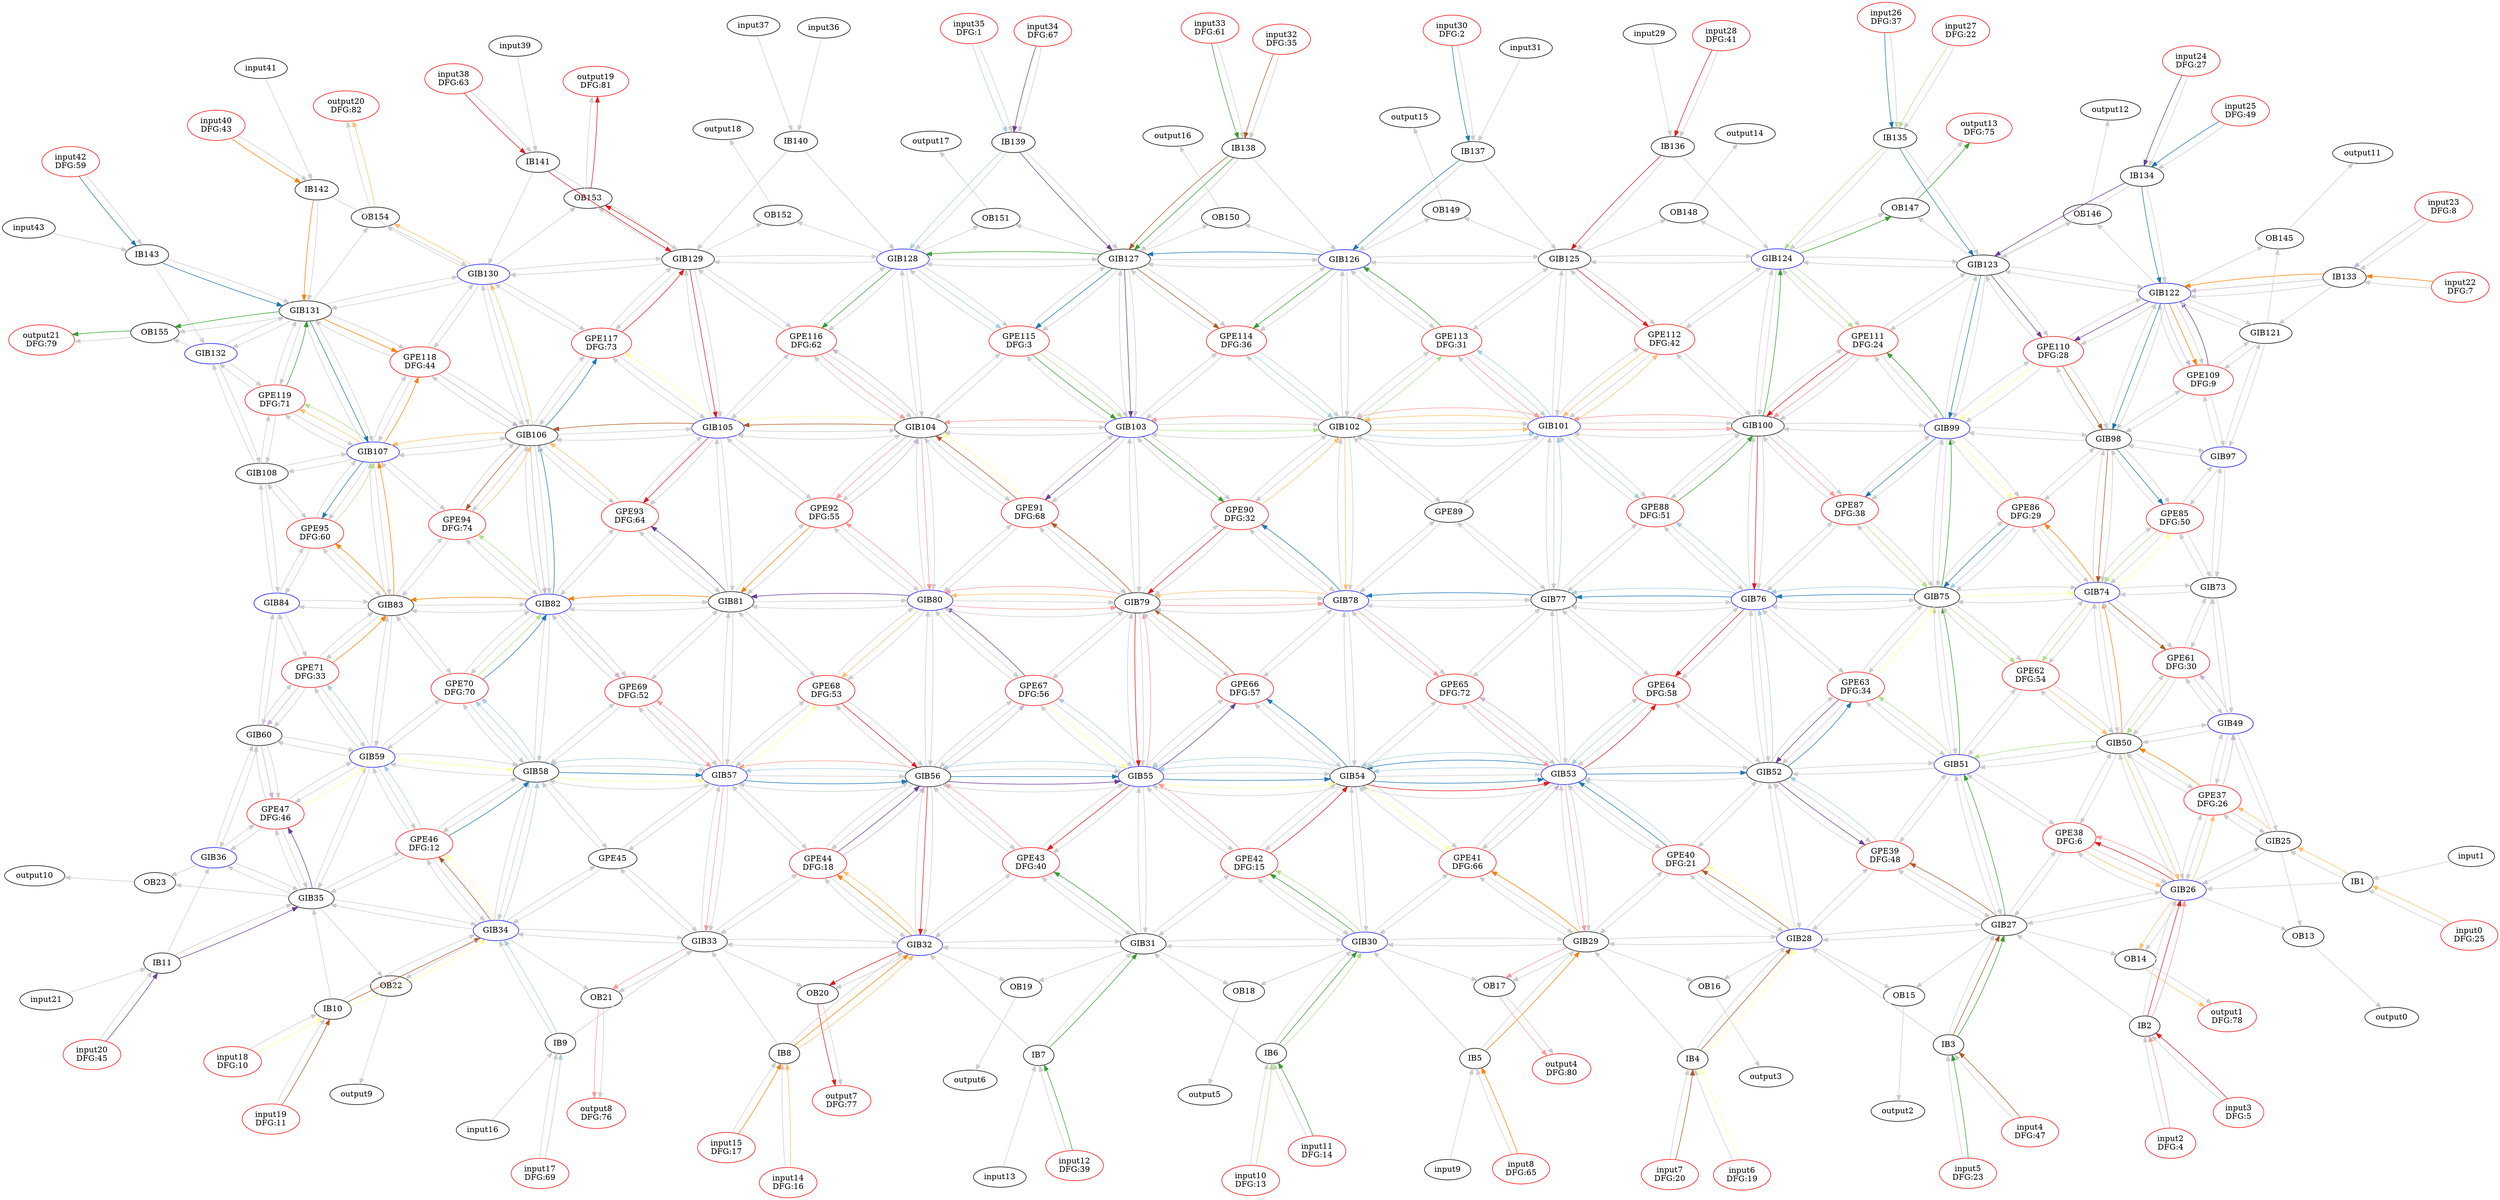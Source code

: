 Digraph G {
layout = sfdp;
overlap = scale;
input35[label = "input35\nDFG:1", color = red];
input30[label = "input30\nDFG:2", color = red];
input2[label = "input2\nDFG:4", color = red];
input3[label = "input3\nDFG:5", color = red];
input22[label = "input22\nDFG:7", color = red];
input23[label = "input23\nDFG:8", color = red];
input18[label = "input18\nDFG:10", color = red];
input19[label = "input19\nDFG:11", color = red];
input10[label = "input10\nDFG:13", color = red];
input11[label = "input11\nDFG:14", color = red];
input14[label = "input14\nDFG:16", color = red];
input15[label = "input15\nDFG:17", color = red];
input6[label = "input6\nDFG:19", color = red];
input7[label = "input7\nDFG:20", color = red];
input27[label = "input27\nDFG:22", color = red];
input5[label = "input5\nDFG:23", color = red];
input0[label = "input0\nDFG:25", color = red];
input24[label = "input24\nDFG:27", color = red];
input32[label = "input32\nDFG:35", color = red];
input26[label = "input26\nDFG:37", color = red];
input12[label = "input12\nDFG:39", color = red];
input28[label = "input28\nDFG:41", color = red];
input40[label = "input40\nDFG:43", color = red];
input20[label = "input20\nDFG:45", color = red];
input4[label = "input4\nDFG:47", color = red];
input25[label = "input25\nDFG:49", color = red];
input42[label = "input42\nDFG:59", color = red];
input33[label = "input33\nDFG:61", color = red];
input38[label = "input38\nDFG:63", color = red];
input8[label = "input8\nDFG:65", color = red];
input34[label = "input34\nDFG:67", color = red];
input17[label = "input17\nDFG:69", color = red];
input1;
input9;
input13;
input16;
input21;
input29;
input31;
input36;
input37;
input39;
input41;
input43;
output13[label = "output13\nDFG:75", color = red];
output8[label = "output8\nDFG:76", color = red];
output7[label = "output7\nDFG:77", color = red];
output1[label = "output1\nDFG:78", color = red];
output21[label = "output21\nDFG:79", color = red];
output4[label = "output4\nDFG:80", color = red];
output19[label = "output19\nDFG:81", color = red];
output20[label = "output20\nDFG:82", color = red];
output0;
OB13->output0[color = gray80];
OB14->output1[color = gray80];
output2;
OB15->output2[color = gray80];
output3;
OB16->output3[color = gray80];
OB17->output4[color = gray80];
output5;
OB18->output5[color = gray80];
output6;
OB19->output6[color = gray80];
OB20->output7[color = gray80];
OB21->output8[color = gray80];
output9;
OB22->output9[color = gray80];
output10;
OB23->output10[color = gray80];
output11;
OB145->output11[color = gray80];
output12;
OB146->output12[color = gray80];
OB147->output13[color = gray80];
output14;
OB148->output14[color = gray80];
output15;
OB149->output15[color = gray80];
output16;
OB150->output16[color = gray80];
output17;
OB151->output17[color = gray80];
output18;
OB152->output18[color = gray80];
OB153->output19[color = gray80];
OB154->output20[color = gray80];
OB155->output21[color = gray80];
IB1[label = "IB1", color = black];
input0->IB1[color = gray80];
input1->IB1[color = gray80];
IB2[label = "IB2", color = black];
input2->IB2[color = gray80];
input3->IB2[color = gray80];
IB3[label = "IB3", color = black];
input4->IB3[color = gray80];
input5->IB3[color = gray80];
IB4[label = "IB4", color = black];
input6->IB4[color = gray80];
input7->IB4[color = gray80];
IB5[label = "IB5", color = black];
input8->IB5[color = gray80];
input9->IB5[color = gray80];
IB6[label = "IB6", color = black];
input10->IB6[color = gray80];
input11->IB6[color = gray80];
IB7[label = "IB7", color = black];
input12->IB7[color = gray80];
input13->IB7[color = gray80];
IB8[label = "IB8", color = black];
input14->IB8[color = gray80];
input15->IB8[color = gray80];
IB9[label = "IB9", color = black];
input16->IB9[color = gray80];
input17->IB9[color = gray80];
IB10[label = "IB10", color = black];
input18->IB10[color = gray80];
input19->IB10[color = gray80];
IB11[label = "IB11", color = black];
input20->IB11[color = gray80];
input21->IB11[color = gray80];
OB13[label = "OB13", color = black];
GIB25->OB13[color = gray80];
GIB26->OB13[color = gray80];
OB14[label = "OB14", color = black];
GIB26->OB14[color = gray80];
GIB27->OB14[color = gray80];
OB15[label = "OB15", color = black];
GIB27->OB15[color = gray80];
GIB28->OB15[color = gray80];
OB16[label = "OB16", color = black];
GIB28->OB16[color = gray80];
GIB29->OB16[color = gray80];
OB17[label = "OB17", color = black];
GIB29->OB17[color = gray80];
GIB30->OB17[color = gray80];
OB18[label = "OB18", color = black];
GIB30->OB18[color = gray80];
GIB31->OB18[color = gray80];
OB19[label = "OB19", color = black];
GIB31->OB19[color = gray80];
GIB32->OB19[color = gray80];
OB20[label = "OB20", color = black];
GIB32->OB20[color = gray80];
GIB33->OB20[color = gray80];
OB21[label = "OB21", color = black];
GIB33->OB21[color = gray80];
GIB34->OB21[color = gray80];
OB22[label = "OB22", color = black];
GIB34->OB22[color = gray80];
GIB35->OB22[color = gray80];
OB23[label = "OB23", color = black];
GIB35->OB23[color = gray80];
GIB36->OB23[color = gray80];
GIB25[label = "GIB25", color = black];
IB1->GIB25[color = gray80];
GIB26->GIB25[color = gray80];
GPE37->GIB25[color = gray80];
GIB49->GIB25[color = gray80];
GIB26[label = "GIB26", color = blue];
IB1->GIB26[color = gray80];
IB2->GIB26[color = gray80];
GIB25->GIB26[color = gray80];
GIB27->GIB26[color = gray80];
GPE37->GIB26[color = gray80];
GPE38->GIB26[color = gray80];
GIB50->GIB26[color = gray80];
GIB27[label = "GIB27", color = black];
IB2->GIB27[color = gray80];
IB3->GIB27[color = gray80];
GIB26->GIB27[color = gray80];
GIB28->GIB27[color = gray80];
GPE38->GIB27[color = gray80];
GPE39->GIB27[color = gray80];
GIB51->GIB27[color = gray80];
GIB28[label = "GIB28", color = blue];
IB3->GIB28[color = gray80];
IB4->GIB28[color = gray80];
GIB27->GIB28[color = gray80];
GIB29->GIB28[color = gray80];
GPE39->GIB28[color = gray80];
GPE40->GIB28[color = gray80];
GIB52->GIB28[color = gray80];
GIB29[label = "GIB29", color = black];
IB4->GIB29[color = gray80];
IB5->GIB29[color = gray80];
GIB28->GIB29[color = gray80];
GIB30->GIB29[color = gray80];
GPE40->GIB29[color = gray80];
GPE41->GIB29[color = gray80];
GIB53->GIB29[color = gray80];
GIB30[label = "GIB30", color = blue];
IB5->GIB30[color = gray80];
IB6->GIB30[color = gray80];
GIB29->GIB30[color = gray80];
GIB31->GIB30[color = gray80];
GPE41->GIB30[color = gray80];
GPE42->GIB30[color = gray80];
GIB54->GIB30[color = gray80];
GIB31[label = "GIB31", color = black];
IB6->GIB31[color = gray80];
IB7->GIB31[color = gray80];
GIB30->GIB31[color = gray80];
GIB32->GIB31[color = gray80];
GPE42->GIB31[color = gray80];
GPE43->GIB31[color = gray80];
GIB55->GIB31[color = gray80];
GIB32[label = "GIB32", color = blue];
IB7->GIB32[color = gray80];
IB8->GIB32[color = gray80];
GIB31->GIB32[color = gray80];
GIB33->GIB32[color = gray80];
GPE43->GIB32[color = gray80];
GPE44->GIB32[color = gray80];
GIB56->GIB32[color = gray80];
GIB33[label = "GIB33", color = black];
IB8->GIB33[color = gray80];
IB9->GIB33[color = gray80];
GIB32->GIB33[color = gray80];
GIB34->GIB33[color = gray80];
GPE44->GIB33[color = gray80];
GPE45->GIB33[color = gray80];
GIB57->GIB33[color = gray80];
GIB34[label = "GIB34", color = blue];
IB9->GIB34[color = gray80];
IB10->GIB34[color = gray80];
GIB33->GIB34[color = gray80];
GIB35->GIB34[color = gray80];
GPE45->GIB34[color = gray80];
GPE46->GIB34[color = gray80];
GIB58->GIB34[color = gray80];
GIB35[label = "GIB35", color = black];
IB10->GIB35[color = gray80];
IB11->GIB35[color = gray80];
GIB34->GIB35[color = gray80];
GIB36->GIB35[color = gray80];
GPE46->GIB35[color = gray80];
GPE47->GIB35[color = gray80];
GIB59->GIB35[color = gray80];
GIB36[label = "GIB36", color = blue];
IB11->GIB36[color = gray80];
GIB35->GIB36[color = gray80];
GPE47->GIB36[color = gray80];
GIB60->GIB36[color = gray80];
GPE37[label = "GPE37\nDFG:26", color = red];
GIB25->GPE37[color = gray80];
GIB26->GPE37[color = gray80];
GIB49->GPE37[color = gray80];
GIB50->GPE37[color = gray80];
GPE38[label = "GPE38\nDFG:6", color = red];
GIB26->GPE38[color = gray80];
GIB27->GPE38[color = gray80];
GIB50->GPE38[color = gray80];
GIB51->GPE38[color = gray80];
GPE39[label = "GPE39\nDFG:48", color = red];
GIB27->GPE39[color = gray80];
GIB28->GPE39[color = gray80];
GIB51->GPE39[color = gray80];
GIB52->GPE39[color = gray80];
GPE40[label = "GPE40\nDFG:21", color = red];
GIB28->GPE40[color = gray80];
GIB29->GPE40[color = gray80];
GIB52->GPE40[color = gray80];
GIB53->GPE40[color = gray80];
GPE41[label = "GPE41\nDFG:66", color = red];
GIB29->GPE41[color = gray80];
GIB30->GPE41[color = gray80];
GIB53->GPE41[color = gray80];
GIB54->GPE41[color = gray80];
GPE42[label = "GPE42\nDFG:15", color = red];
GIB30->GPE42[color = gray80];
GIB31->GPE42[color = gray80];
GIB54->GPE42[color = gray80];
GIB55->GPE42[color = gray80];
GPE43[label = "GPE43\nDFG:40", color = red];
GIB31->GPE43[color = gray80];
GIB32->GPE43[color = gray80];
GIB55->GPE43[color = gray80];
GIB56->GPE43[color = gray80];
GPE44[label = "GPE44\nDFG:18", color = red];
GIB32->GPE44[color = gray80];
GIB33->GPE44[color = gray80];
GIB56->GPE44[color = gray80];
GIB57->GPE44[color = gray80];
GPE45[label = "GPE45", color = black];
GIB33->GPE45[color = gray80];
GIB34->GPE45[color = gray80];
GIB57->GPE45[color = gray80];
GIB58->GPE45[color = gray80];
GPE46[label = "GPE46\nDFG:12", color = red];
GIB34->GPE46[color = gray80];
GIB35->GPE46[color = gray80];
GIB58->GPE46[color = gray80];
GIB59->GPE46[color = gray80];
GPE47[label = "GPE47\nDFG:46", color = red];
GIB35->GPE47[color = gray80];
GIB36->GPE47[color = gray80];
GIB59->GPE47[color = gray80];
GIB60->GPE47[color = gray80];
GIB49[label = "GIB49", color = blue];
GIB25->GIB49[color = gray80];
GPE37->GIB49[color = gray80];
GIB50->GIB49[color = gray80];
GPE61->GIB49[color = gray80];
GIB73->GIB49[color = gray80];
GIB50[label = "GIB50", color = black];
GIB26->GIB50[color = gray80];
GPE37->GIB50[color = gray80];
GPE38->GIB50[color = gray80];
GIB49->GIB50[color = gray80];
GIB51->GIB50[color = gray80];
GPE61->GIB50[color = gray80];
GPE62->GIB50[color = gray80];
GIB74->GIB50[color = gray80];
GIB51[label = "GIB51", color = blue];
GIB27->GIB51[color = gray80];
GPE38->GIB51[color = gray80];
GPE39->GIB51[color = gray80];
GIB50->GIB51[color = gray80];
GIB52->GIB51[color = gray80];
GPE62->GIB51[color = gray80];
GPE63->GIB51[color = gray80];
GIB75->GIB51[color = gray80];
GIB52[label = "GIB52", color = black];
GIB28->GIB52[color = gray80];
GPE39->GIB52[color = gray80];
GPE40->GIB52[color = gray80];
GIB51->GIB52[color = gray80];
GIB53->GIB52[color = gray80];
GPE63->GIB52[color = gray80];
GPE64->GIB52[color = gray80];
GIB76->GIB52[color = gray80];
GIB53[label = "GIB53", color = blue];
GIB29->GIB53[color = gray80];
GPE40->GIB53[color = gray80];
GPE41->GIB53[color = gray80];
GIB52->GIB53[color = gray80];
GIB54->GIB53[color = gray80];
GPE64->GIB53[color = gray80];
GPE65->GIB53[color = gray80];
GIB77->GIB53[color = gray80];
GIB54[label = "GIB54", color = black];
GIB30->GIB54[color = gray80];
GPE41->GIB54[color = gray80];
GPE42->GIB54[color = gray80];
GIB53->GIB54[color = gray80];
GIB55->GIB54[color = gray80];
GPE65->GIB54[color = gray80];
GPE66->GIB54[color = gray80];
GIB78->GIB54[color = gray80];
GIB55[label = "GIB55", color = blue];
GIB31->GIB55[color = gray80];
GPE42->GIB55[color = gray80];
GPE43->GIB55[color = gray80];
GIB54->GIB55[color = gray80];
GIB56->GIB55[color = gray80];
GPE66->GIB55[color = gray80];
GPE67->GIB55[color = gray80];
GIB79->GIB55[color = gray80];
GIB56[label = "GIB56", color = black];
GIB32->GIB56[color = gray80];
GPE43->GIB56[color = gray80];
GPE44->GIB56[color = gray80];
GIB55->GIB56[color = gray80];
GIB57->GIB56[color = gray80];
GPE67->GIB56[color = gray80];
GPE68->GIB56[color = gray80];
GIB80->GIB56[color = gray80];
GIB57[label = "GIB57", color = blue];
GIB33->GIB57[color = gray80];
GPE44->GIB57[color = gray80];
GPE45->GIB57[color = gray80];
GIB56->GIB57[color = gray80];
GIB58->GIB57[color = gray80];
GPE68->GIB57[color = gray80];
GPE69->GIB57[color = gray80];
GIB81->GIB57[color = gray80];
GIB58[label = "GIB58", color = black];
GIB34->GIB58[color = gray80];
GPE45->GIB58[color = gray80];
GPE46->GIB58[color = gray80];
GIB57->GIB58[color = gray80];
GIB59->GIB58[color = gray80];
GPE69->GIB58[color = gray80];
GPE70->GIB58[color = gray80];
GIB82->GIB58[color = gray80];
GIB59[label = "GIB59", color = blue];
GIB35->GIB59[color = gray80];
GPE46->GIB59[color = gray80];
GPE47->GIB59[color = gray80];
GIB58->GIB59[color = gray80];
GIB60->GIB59[color = gray80];
GPE70->GIB59[color = gray80];
GPE71->GIB59[color = gray80];
GIB83->GIB59[color = gray80];
GIB60[label = "GIB60", color = black];
GIB36->GIB60[color = gray80];
GPE47->GIB60[color = gray80];
GIB59->GIB60[color = gray80];
GPE71->GIB60[color = gray80];
GIB84->GIB60[color = gray80];
GPE61[label = "GPE61\nDFG:30", color = red];
GIB49->GPE61[color = gray80];
GIB50->GPE61[color = gray80];
GIB73->GPE61[color = gray80];
GIB74->GPE61[color = gray80];
GPE62[label = "GPE62\nDFG:54", color = red];
GIB50->GPE62[color = gray80];
GIB51->GPE62[color = gray80];
GIB74->GPE62[color = gray80];
GIB75->GPE62[color = gray80];
GPE63[label = "GPE63\nDFG:34", color = red];
GIB51->GPE63[color = gray80];
GIB52->GPE63[color = gray80];
GIB75->GPE63[color = gray80];
GIB76->GPE63[color = gray80];
GPE64[label = "GPE64\nDFG:58", color = red];
GIB52->GPE64[color = gray80];
GIB53->GPE64[color = gray80];
GIB76->GPE64[color = gray80];
GIB77->GPE64[color = gray80];
GPE65[label = "GPE65\nDFG:72", color = red];
GIB53->GPE65[color = gray80];
GIB54->GPE65[color = gray80];
GIB77->GPE65[color = gray80];
GIB78->GPE65[color = gray80];
GPE66[label = "GPE66\nDFG:57", color = red];
GIB54->GPE66[color = gray80];
GIB55->GPE66[color = gray80];
GIB78->GPE66[color = gray80];
GIB79->GPE66[color = gray80];
GPE67[label = "GPE67\nDFG:56", color = red];
GIB55->GPE67[color = gray80];
GIB56->GPE67[color = gray80];
GIB79->GPE67[color = gray80];
GIB80->GPE67[color = gray80];
GPE68[label = "GPE68\nDFG:53", color = red];
GIB56->GPE68[color = gray80];
GIB57->GPE68[color = gray80];
GIB80->GPE68[color = gray80];
GIB81->GPE68[color = gray80];
GPE69[label = "GPE69\nDFG:52", color = red];
GIB57->GPE69[color = gray80];
GIB58->GPE69[color = gray80];
GIB81->GPE69[color = gray80];
GIB82->GPE69[color = gray80];
GPE70[label = "GPE70\nDFG:70", color = red];
GIB58->GPE70[color = gray80];
GIB59->GPE70[color = gray80];
GIB82->GPE70[color = gray80];
GIB83->GPE70[color = gray80];
GPE71[label = "GPE71\nDFG:33", color = red];
GIB59->GPE71[color = gray80];
GIB60->GPE71[color = gray80];
GIB83->GPE71[color = gray80];
GIB84->GPE71[color = gray80];
GIB73[label = "GIB73", color = black];
GIB49->GIB73[color = gray80];
GPE61->GIB73[color = gray80];
GIB74->GIB73[color = gray80];
GPE85->GIB73[color = gray80];
GIB97->GIB73[color = gray80];
GIB74[label = "GIB74", color = blue];
GIB50->GIB74[color = gray80];
GPE61->GIB74[color = gray80];
GPE62->GIB74[color = gray80];
GIB73->GIB74[color = gray80];
GIB75->GIB74[color = gray80];
GPE85->GIB74[color = gray80];
GPE86->GIB74[color = gray80];
GIB98->GIB74[color = gray80];
GIB75[label = "GIB75", color = black];
GIB51->GIB75[color = gray80];
GPE62->GIB75[color = gray80];
GPE63->GIB75[color = gray80];
GIB74->GIB75[color = gray80];
GIB76->GIB75[color = gray80];
GPE86->GIB75[color = gray80];
GPE87->GIB75[color = gray80];
GIB99->GIB75[color = gray80];
GIB76[label = "GIB76", color = blue];
GIB52->GIB76[color = gray80];
GPE63->GIB76[color = gray80];
GPE64->GIB76[color = gray80];
GIB75->GIB76[color = gray80];
GIB77->GIB76[color = gray80];
GPE87->GIB76[color = gray80];
GPE88->GIB76[color = gray80];
GIB100->GIB76[color = gray80];
GIB77[label = "GIB77", color = black];
GIB53->GIB77[color = gray80];
GPE64->GIB77[color = gray80];
GPE65->GIB77[color = gray80];
GIB76->GIB77[color = gray80];
GIB78->GIB77[color = gray80];
GPE88->GIB77[color = gray80];
GPE89->GIB77[color = gray80];
GIB101->GIB77[color = gray80];
GIB78[label = "GIB78", color = blue];
GIB54->GIB78[color = gray80];
GPE65->GIB78[color = gray80];
GPE66->GIB78[color = gray80];
GIB77->GIB78[color = gray80];
GIB79->GIB78[color = gray80];
GPE89->GIB78[color = gray80];
GPE90->GIB78[color = gray80];
GIB102->GIB78[color = gray80];
GIB79[label = "GIB79", color = black];
GIB55->GIB79[color = gray80];
GPE66->GIB79[color = gray80];
GPE67->GIB79[color = gray80];
GIB78->GIB79[color = gray80];
GIB80->GIB79[color = gray80];
GPE90->GIB79[color = gray80];
GPE91->GIB79[color = gray80];
GIB103->GIB79[color = gray80];
GIB80[label = "GIB80", color = blue];
GIB56->GIB80[color = gray80];
GPE67->GIB80[color = gray80];
GPE68->GIB80[color = gray80];
GIB79->GIB80[color = gray80];
GIB81->GIB80[color = gray80];
GPE91->GIB80[color = gray80];
GPE92->GIB80[color = gray80];
GIB104->GIB80[color = gray80];
GIB81[label = "GIB81", color = black];
GIB57->GIB81[color = gray80];
GPE68->GIB81[color = gray80];
GPE69->GIB81[color = gray80];
GIB80->GIB81[color = gray80];
GIB82->GIB81[color = gray80];
GPE92->GIB81[color = gray80];
GPE93->GIB81[color = gray80];
GIB105->GIB81[color = gray80];
GIB82[label = "GIB82", color = blue];
GIB58->GIB82[color = gray80];
GPE69->GIB82[color = gray80];
GPE70->GIB82[color = gray80];
GIB81->GIB82[color = gray80];
GIB83->GIB82[color = gray80];
GPE93->GIB82[color = gray80];
GPE94->GIB82[color = gray80];
GIB106->GIB82[color = gray80];
GIB83[label = "GIB83", color = black];
GIB59->GIB83[color = gray80];
GPE70->GIB83[color = gray80];
GPE71->GIB83[color = gray80];
GIB82->GIB83[color = gray80];
GIB84->GIB83[color = gray80];
GPE94->GIB83[color = gray80];
GPE95->GIB83[color = gray80];
GIB107->GIB83[color = gray80];
GIB84[label = "GIB84", color = blue];
GIB60->GIB84[color = gray80];
GPE71->GIB84[color = gray80];
GIB83->GIB84[color = gray80];
GPE95->GIB84[color = gray80];
GIB108->GIB84[color = gray80];
GPE85[label = "GPE85\nDFG:50", color = red];
GIB73->GPE85[color = gray80];
GIB74->GPE85[color = gray80];
GIB97->GPE85[color = gray80];
GIB98->GPE85[color = gray80];
GPE86[label = "GPE86\nDFG:29", color = red];
GIB74->GPE86[color = gray80];
GIB75->GPE86[color = gray80];
GIB98->GPE86[color = gray80];
GIB99->GPE86[color = gray80];
GPE87[label = "GPE87\nDFG:38", color = red];
GIB75->GPE87[color = gray80];
GIB76->GPE87[color = gray80];
GIB99->GPE87[color = gray80];
GIB100->GPE87[color = gray80];
GPE88[label = "GPE88\nDFG:51", color = red];
GIB76->GPE88[color = gray80];
GIB77->GPE88[color = gray80];
GIB100->GPE88[color = gray80];
GIB101->GPE88[color = gray80];
GPE89[label = "GPE89", color = black];
GIB77->GPE89[color = gray80];
GIB78->GPE89[color = gray80];
GIB101->GPE89[color = gray80];
GIB102->GPE89[color = gray80];
GPE90[label = "GPE90\nDFG:32", color = red];
GIB78->GPE90[color = gray80];
GIB79->GPE90[color = gray80];
GIB102->GPE90[color = gray80];
GIB103->GPE90[color = gray80];
GPE91[label = "GPE91\nDFG:68", color = red];
GIB79->GPE91[color = gray80];
GIB80->GPE91[color = gray80];
GIB103->GPE91[color = gray80];
GIB104->GPE91[color = gray80];
GPE92[label = "GPE92\nDFG:55", color = red];
GIB80->GPE92[color = gray80];
GIB81->GPE92[color = gray80];
GIB104->GPE92[color = gray80];
GIB105->GPE92[color = gray80];
GPE93[label = "GPE93\nDFG:64", color = red];
GIB81->GPE93[color = gray80];
GIB82->GPE93[color = gray80];
GIB105->GPE93[color = gray80];
GIB106->GPE93[color = gray80];
GPE94[label = "GPE94\nDFG:74", color = red];
GIB82->GPE94[color = gray80];
GIB83->GPE94[color = gray80];
GIB106->GPE94[color = gray80];
GIB107->GPE94[color = gray80];
GPE95[label = "GPE95\nDFG:60", color = red];
GIB83->GPE95[color = gray80];
GIB84->GPE95[color = gray80];
GIB107->GPE95[color = gray80];
GIB108->GPE95[color = gray80];
GIB97[label = "GIB97", color = blue];
GIB73->GIB97[color = gray80];
GPE85->GIB97[color = gray80];
GIB98->GIB97[color = gray80];
GPE109->GIB97[color = gray80];
GIB121->GIB97[color = gray80];
GIB98[label = "GIB98", color = black];
GIB74->GIB98[color = gray80];
GPE85->GIB98[color = gray80];
GPE86->GIB98[color = gray80];
GIB97->GIB98[color = gray80];
GIB99->GIB98[color = gray80];
GPE109->GIB98[color = gray80];
GPE110->GIB98[color = gray80];
GIB122->GIB98[color = gray80];
GIB99[label = "GIB99", color = blue];
GIB75->GIB99[color = gray80];
GPE86->GIB99[color = gray80];
GPE87->GIB99[color = gray80];
GIB98->GIB99[color = gray80];
GIB100->GIB99[color = gray80];
GPE110->GIB99[color = gray80];
GPE111->GIB99[color = gray80];
GIB123->GIB99[color = gray80];
GIB100[label = "GIB100", color = black];
GIB76->GIB100[color = gray80];
GPE87->GIB100[color = gray80];
GPE88->GIB100[color = gray80];
GIB99->GIB100[color = gray80];
GIB101->GIB100[color = gray80];
GPE111->GIB100[color = gray80];
GPE112->GIB100[color = gray80];
GIB124->GIB100[color = gray80];
GIB101[label = "GIB101", color = blue];
GIB77->GIB101[color = gray80];
GPE88->GIB101[color = gray80];
GPE89->GIB101[color = gray80];
GIB100->GIB101[color = gray80];
GIB102->GIB101[color = gray80];
GPE112->GIB101[color = gray80];
GPE113->GIB101[color = gray80];
GIB125->GIB101[color = gray80];
GIB102[label = "GIB102", color = black];
GIB78->GIB102[color = gray80];
GPE89->GIB102[color = gray80];
GPE90->GIB102[color = gray80];
GIB101->GIB102[color = gray80];
GIB103->GIB102[color = gray80];
GPE113->GIB102[color = gray80];
GPE114->GIB102[color = gray80];
GIB126->GIB102[color = gray80];
GIB103[label = "GIB103", color = blue];
GIB79->GIB103[color = gray80];
GPE90->GIB103[color = gray80];
GPE91->GIB103[color = gray80];
GIB102->GIB103[color = gray80];
GIB104->GIB103[color = gray80];
GPE114->GIB103[color = gray80];
GPE115->GIB103[color = gray80];
GIB127->GIB103[color = gray80];
GIB104[label = "GIB104", color = black];
GIB80->GIB104[color = gray80];
GPE91->GIB104[color = gray80];
GPE92->GIB104[color = gray80];
GIB103->GIB104[color = gray80];
GIB105->GIB104[color = gray80];
GPE115->GIB104[color = gray80];
GPE116->GIB104[color = gray80];
GIB128->GIB104[color = gray80];
GIB105[label = "GIB105", color = blue];
GIB81->GIB105[color = gray80];
GPE92->GIB105[color = gray80];
GPE93->GIB105[color = gray80];
GIB104->GIB105[color = gray80];
GIB106->GIB105[color = gray80];
GPE116->GIB105[color = gray80];
GPE117->GIB105[color = gray80];
GIB129->GIB105[color = gray80];
GIB106[label = "GIB106", color = black];
GIB82->GIB106[color = gray80];
GPE93->GIB106[color = gray80];
GPE94->GIB106[color = gray80];
GIB105->GIB106[color = gray80];
GIB107->GIB106[color = gray80];
GPE117->GIB106[color = gray80];
GPE118->GIB106[color = gray80];
GIB130->GIB106[color = gray80];
GIB107[label = "GIB107", color = blue];
GIB83->GIB107[color = gray80];
GPE94->GIB107[color = gray80];
GPE95->GIB107[color = gray80];
GIB106->GIB107[color = gray80];
GIB108->GIB107[color = gray80];
GPE118->GIB107[color = gray80];
GPE119->GIB107[color = gray80];
GIB131->GIB107[color = gray80];
GIB108[label = "GIB108", color = black];
GIB84->GIB108[color = gray80];
GPE95->GIB108[color = gray80];
GIB107->GIB108[color = gray80];
GPE119->GIB108[color = gray80];
GIB132->GIB108[color = gray80];
GPE109[label = "GPE109\nDFG:9", color = red];
GIB97->GPE109[color = gray80];
GIB98->GPE109[color = gray80];
GIB121->GPE109[color = gray80];
GIB122->GPE109[color = gray80];
GPE110[label = "GPE110\nDFG:28", color = red];
GIB98->GPE110[color = gray80];
GIB99->GPE110[color = gray80];
GIB122->GPE110[color = gray80];
GIB123->GPE110[color = gray80];
GPE111[label = "GPE111\nDFG:24", color = red];
GIB99->GPE111[color = gray80];
GIB100->GPE111[color = gray80];
GIB123->GPE111[color = gray80];
GIB124->GPE111[color = gray80];
GPE112[label = "GPE112\nDFG:42", color = red];
GIB100->GPE112[color = gray80];
GIB101->GPE112[color = gray80];
GIB124->GPE112[color = gray80];
GIB125->GPE112[color = gray80];
GPE113[label = "GPE113\nDFG:31", color = red];
GIB101->GPE113[color = gray80];
GIB102->GPE113[color = gray80];
GIB125->GPE113[color = gray80];
GIB126->GPE113[color = gray80];
GPE114[label = "GPE114\nDFG:36", color = red];
GIB102->GPE114[color = gray80];
GIB103->GPE114[color = gray80];
GIB126->GPE114[color = gray80];
GIB127->GPE114[color = gray80];
GPE115[label = "GPE115\nDFG:3", color = red];
GIB103->GPE115[color = gray80];
GIB104->GPE115[color = gray80];
GIB127->GPE115[color = gray80];
GIB128->GPE115[color = gray80];
GPE116[label = "GPE116\nDFG:62", color = red];
GIB104->GPE116[color = gray80];
GIB105->GPE116[color = gray80];
GIB128->GPE116[color = gray80];
GIB129->GPE116[color = gray80];
GPE117[label = "GPE117\nDFG:73", color = red];
GIB105->GPE117[color = gray80];
GIB106->GPE117[color = gray80];
GIB129->GPE117[color = gray80];
GIB130->GPE117[color = gray80];
GPE118[label = "GPE118\nDFG:44", color = red];
GIB106->GPE118[color = gray80];
GIB107->GPE118[color = gray80];
GIB130->GPE118[color = gray80];
GIB131->GPE118[color = gray80];
GPE119[label = "GPE119\nDFG:71", color = red];
GIB107->GPE119[color = gray80];
GIB108->GPE119[color = gray80];
GIB131->GPE119[color = gray80];
GIB132->GPE119[color = gray80];
GIB121[label = "GIB121", color = black];
GIB97->GIB121[color = gray80];
GPE109->GIB121[color = gray80];
GIB122->GIB121[color = gray80];
IB133->GIB121[color = gray80];
GIB122[label = "GIB122", color = blue];
GIB98->GIB122[color = gray80];
GPE109->GIB122[color = gray80];
GPE110->GIB122[color = gray80];
GIB121->GIB122[color = gray80];
GIB123->GIB122[color = gray80];
IB133->GIB122[color = gray80];
IB134->GIB122[color = gray80];
GIB123[label = "GIB123", color = black];
GIB99->GIB123[color = gray80];
GPE110->GIB123[color = gray80];
GPE111->GIB123[color = gray80];
GIB122->GIB123[color = gray80];
GIB124->GIB123[color = gray80];
IB134->GIB123[color = gray80];
IB135->GIB123[color = gray80];
GIB124[label = "GIB124", color = blue];
GIB100->GIB124[color = gray80];
GPE111->GIB124[color = gray80];
GPE112->GIB124[color = gray80];
GIB123->GIB124[color = gray80];
GIB125->GIB124[color = gray80];
IB135->GIB124[color = gray80];
IB136->GIB124[color = gray80];
GIB125[label = "GIB125", color = black];
GIB101->GIB125[color = gray80];
GPE112->GIB125[color = gray80];
GPE113->GIB125[color = gray80];
GIB124->GIB125[color = gray80];
GIB126->GIB125[color = gray80];
IB136->GIB125[color = gray80];
IB137->GIB125[color = gray80];
GIB126[label = "GIB126", color = blue];
GIB102->GIB126[color = gray80];
GPE113->GIB126[color = gray80];
GPE114->GIB126[color = gray80];
GIB125->GIB126[color = gray80];
GIB127->GIB126[color = gray80];
IB137->GIB126[color = gray80];
IB138->GIB126[color = gray80];
GIB127[label = "GIB127", color = black];
GIB103->GIB127[color = gray80];
GPE114->GIB127[color = gray80];
GPE115->GIB127[color = gray80];
GIB126->GIB127[color = gray80];
GIB128->GIB127[color = gray80];
IB138->GIB127[color = gray80];
IB139->GIB127[color = gray80];
GIB128[label = "GIB128", color = blue];
GIB104->GIB128[color = gray80];
GPE115->GIB128[color = gray80];
GPE116->GIB128[color = gray80];
GIB127->GIB128[color = gray80];
GIB129->GIB128[color = gray80];
IB139->GIB128[color = gray80];
IB140->GIB128[color = gray80];
GIB129[label = "GIB129", color = black];
GIB105->GIB129[color = gray80];
GPE116->GIB129[color = gray80];
GPE117->GIB129[color = gray80];
GIB128->GIB129[color = gray80];
GIB130->GIB129[color = gray80];
IB140->GIB129[color = gray80];
IB141->GIB129[color = gray80];
GIB130[label = "GIB130", color = blue];
GIB106->GIB130[color = gray80];
GPE117->GIB130[color = gray80];
GPE118->GIB130[color = gray80];
GIB129->GIB130[color = gray80];
GIB131->GIB130[color = gray80];
IB141->GIB130[color = gray80];
IB142->GIB130[color = gray80];
GIB131[label = "GIB131", color = black];
GIB107->GIB131[color = gray80];
GPE118->GIB131[color = gray80];
GPE119->GIB131[color = gray80];
GIB130->GIB131[color = gray80];
GIB132->GIB131[color = gray80];
IB142->GIB131[color = gray80];
IB143->GIB131[color = gray80];
GIB132[label = "GIB132", color = blue];
GIB108->GIB132[color = gray80];
GPE119->GIB132[color = gray80];
GIB131->GIB132[color = gray80];
IB143->GIB132[color = gray80];
IB133[label = "IB133", color = black];
input22->IB133[color = gray80];
input23->IB133[color = gray80];
IB134[label = "IB134", color = black];
input24->IB134[color = gray80];
input25->IB134[color = gray80];
IB135[label = "IB135", color = black];
input26->IB135[color = gray80];
input27->IB135[color = gray80];
IB136[label = "IB136", color = black];
input28->IB136[color = gray80];
input29->IB136[color = gray80];
IB137[label = "IB137", color = black];
input30->IB137[color = gray80];
input31->IB137[color = gray80];
IB138[label = "IB138", color = black];
input32->IB138[color = gray80];
input33->IB138[color = gray80];
IB139[label = "IB139", color = black];
input34->IB139[color = gray80];
input35->IB139[color = gray80];
IB140[label = "IB140", color = black];
input36->IB140[color = gray80];
input37->IB140[color = gray80];
IB141[label = "IB141", color = black];
input38->IB141[color = gray80];
input39->IB141[color = gray80];
IB142[label = "IB142", color = black];
input40->IB142[color = gray80];
input41->IB142[color = gray80];
IB143[label = "IB143", color = black];
input42->IB143[color = gray80];
input43->IB143[color = gray80];
OB145[label = "OB145", color = black];
GIB121->OB145[color = gray80];
GIB122->OB145[color = gray80];
OB146[label = "OB146", color = black];
GIB122->OB146[color = gray80];
GIB123->OB146[color = gray80];
OB147[label = "OB147", color = black];
GIB123->OB147[color = gray80];
GIB124->OB147[color = gray80];
OB148[label = "OB148", color = black];
GIB124->OB148[color = gray80];
GIB125->OB148[color = gray80];
OB149[label = "OB149", color = black];
GIB125->OB149[color = gray80];
GIB126->OB149[color = gray80];
OB150[label = "OB150", color = black];
GIB126->OB150[color = gray80];
GIB127->OB150[color = gray80];
OB151[label = "OB151", color = black];
GIB127->OB151[color = gray80];
GIB128->OB151[color = gray80];
OB152[label = "OB152", color = black];
GIB128->OB152[color = gray80];
GIB129->OB152[color = gray80];
OB153[label = "OB153", color = black];
GIB129->OB153[color = gray80];
GIB130->OB153[color = gray80];
OB154[label = "OB154", color = black];
GIB130->OB154[color = gray80];
GIB131->OB154[color = gray80];
OB155[label = "OB155", color = black];
GIB131->OB155[color = gray80];
GIB132->OB155[color = gray80];
edge [colorscheme=paired12];
input35->IB139->GIB128->GPE115[weight = 4, color = 1];
input30->IB137->GIB126->GIB127->GPE115[weight = 4, color = 2];
GPE115->GIB103->GIB102->GPE113[weight = 4, color = 3];
GPE115->GIB103->GPE90[weight = 4, color = 4];
input2->IB2->GIB26->GPE38[weight = 4, color = 5];
input3->IB2->GIB26->GPE38[weight = 4, color = 6];
GPE38->GIB26->GPE37[weight = 4, color = 7];
input22->IB133->GIB122->GPE109[weight = 4, color = 8];
input23->IB133->GIB122->GPE109[weight = 4, color = 9];
GPE109->GIB122->GPE110[weight = 4, color = 10];
input18->IB10->GIB34->GPE46[weight = 4, color = 11];
input19->IB10->GIB34->GPE46[weight = 4, color = 12];
GPE46->GIB59->GPE71[weight = 4, color = 1];
GPE46->GIB58->GIB57->GIB56->GIB55->GIB54->GIB53->GIB52->GPE63[weight = 4, color = 2];
input10->IB6->GIB30->GPE42[weight = 4, color = 3];
input11->IB6->GIB30->GPE42[weight = 4, color = 4];
GPE42->GIB55->GIB79->GIB80->GPE92[weight = 4, color = 5];
GPE42->GIB54->GIB53->GPE64[weight = 4, color = 6];
input14->IB8->GIB32->GPE44[weight = 4, color = 7];
input15->IB8->GIB32->GPE44[weight = 4, color = 8];
GPE44->GIB56->GPE67[weight = 4, color = 9];
GPE44->GIB56->GIB55->GPE66[weight = 4, color = 10];
input6->IB4->GIB28->GPE40[weight = 4, color = 11];
input7->IB4->GIB28->GPE40[weight = 4, color = 12];
GPE40->GIB53->GIB54->GIB55->GPE67[weight = 4, color = 1];
GPE40->GIB53->GIB54->GPE66[weight = 4, color = 2];
input27->IB135->GIB124->GPE111[weight = 4, color = 3];
input5->IB3->GIB27->GIB51->GIB75->GIB99->GPE111[weight = 4, color = 4];
GPE111->GIB100->GIB101->GIB102->GIB103->GIB104->GPE92[weight = 4, color = 5];
GPE111->GIB100->GIB76->GPE64[weight = 4, color = 6];
input0->IB1->GIB25->GPE37[weight = 4, color = 7];
GPE37->GIB50->GIB74->GPE86[weight = 4, color = 8];
GPE37->GIB49->GPE61[weight = 4, color = 9];
input24->IB134->GIB123->GPE110[weight = 4, color = 10];
GPE110->GIB99->GPE86[weight = 4, color = 11];
GPE110->GIB98->GIB74->GPE61[weight = 4, color = 12];
GPE86->GIB75->GIB76->GIB77->GIB101->GPE113[weight = 4, color = 1];
GPE86->GIB75->GIB76->GIB77->GIB78->GPE90[weight = 4, color = 2];
GPE61->GIB50->GIB51->GPE63[weight = 4, color = 3];
GPE113->GIB126->GPE114[weight = 4, color = 4];
GPE113->GIB101->GIB100->GPE87[weight = 4, color = 5];
GPE90->GIB79->GIB55->GPE43[weight = 4, color = 6];
GPE90->GIB102->GIB101->GPE112[weight = 4, color = 7];
GPE71->GIB83->GIB107->GPE118[weight = 4, color = 8];
GPE71->GIB60->GPE47[weight = 4, color = 9];
GPE63->GIB52->GPE39[weight = 4, color = 10];
GPE63->GIB75->GIB74->GPE85[weight = 4, color = 11];
input32->IB138->GIB127->GPE114[weight = 4, color = 12];
GPE114->GIB102->GIB101->GPE88[weight = 4, color = 1];
input26->IB135->GIB123->GIB99->GPE87[weight = 4, color = 2];
GPE87->GIB75->GPE62[weight = 4, color = 3];
input12->IB7->GIB31->GPE43[weight = 4, color = 4];
GPE43->GIB56->GIB57->GPE69[weight = 4, color = 5];
input28->IB136->GIB125->GPE112[weight = 4, color = 6];
GPE112->GIB101->GIB102->GIB78->GIB79->GIB80->GPE68[weight = 4, color = 7];
input40->IB142->GIB131->GPE118[weight = 4, color = 8];
GPE118->GIB106->GIB82->GPE69[weight = 4, color = 9];
input20->IB11->GIB35->GPE47[weight = 4, color = 10];
GPE47->GIB59->GIB58->GIB57->GPE68[weight = 4, color = 11];
input4->IB3->GIB27->GPE39[weight = 4, color = 12];
GPE39->GIB52->GIB76->GPE88[weight = 4, color = 1];
input25->IB134->GIB122->GIB98->GPE85[weight = 4, color = 2];
GPE85->GIB74->GPE62[weight = 4, color = 3];
GPE88->GIB100->GIB124->OB147->output13[weight = 4, color = 4];
GPE69->GIB57->GIB33->OB21->output8[weight = 4, color = 5];
GPE68->GIB56->GIB32->OB20->output7[weight = 4, color = 6];
GPE62->GIB50->GIB26->OB14->output1[weight = 4, color = 7];
GPE92->GIB81->GIB82->GIB83->GPE95[weight = 4, color = 8];
GPE92->GIB104->GPE116[weight = 4, color = 9];
GPE67->GIB80->GIB81->GPE93[weight = 4, color = 10];
GPE67->GIB55->GIB54->GPE41[weight = 4, color = 11];
GPE66->GIB79->GPE91[weight = 4, color = 12];
GPE64->GIB53->GIB54->GIB55->GIB56->GIB57->GIB58->GPE70[weight = 4, color = 1];
input42->IB143->GIB131->GIB107->GPE95[weight = 4, color = 2];
GPE95->GIB107->GPE119[weight = 4, color = 3];
input33->IB138->GIB127->GIB128->GPE116[weight = 4, color = 4];
GPE116->GIB104->GIB80->GIB79->GIB78->GPE65[weight = 4, color = 5];
input38->IB141->GIB129->GIB105->GPE93[weight = 4, color = 6];
GPE93->GIB106->GIB107->GPE119[weight = 4, color = 7];
input8->IB5->GIB29->GPE41[weight = 4, color = 8];
GPE41->GIB53->GPE65[weight = 4, color = 9];
input34->IB139->GIB127->GIB103->GPE91[weight = 4, color = 10];
GPE91->GIB104->GIB105->GPE117[weight = 4, color = 11];
GPE91->GIB104->GIB105->GIB106->GPE94[weight = 4, color = 12];
input17->IB9->GIB34->GIB58->GPE70[weight = 4, color = 1];
GPE70->GIB82->GIB106->GPE117[weight = 4, color = 2];
GPE70->GIB82->GPE94[weight = 4, color = 3];
GPE119->GIB131->OB155->output21[weight = 4, color = 4];
GPE65->GIB53->GIB29->OB17->output4[weight = 4, color = 5];
GPE117->GIB129->OB153->output19[weight = 4, color = 6];
GPE94->GIB106->GIB130->OB154->output20[weight = 4, color = 7];
}
